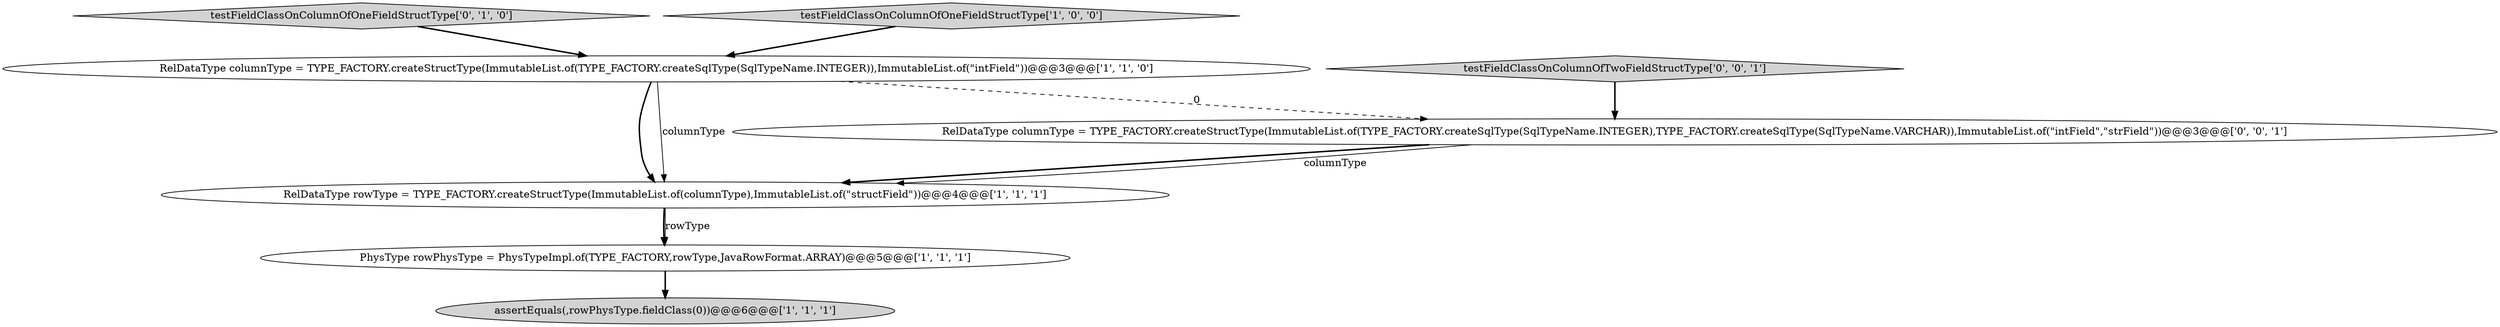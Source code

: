 digraph {
4 [style = filled, label = "assertEquals(,rowPhysType.fieldClass(0))@@@6@@@['1', '1', '1']", fillcolor = lightgray, shape = ellipse image = "AAA0AAABBB1BBB"];
6 [style = filled, label = "RelDataType columnType = TYPE_FACTORY.createStructType(ImmutableList.of(TYPE_FACTORY.createSqlType(SqlTypeName.INTEGER),TYPE_FACTORY.createSqlType(SqlTypeName.VARCHAR)),ImmutableList.of(\"intField\",\"strField\"))@@@3@@@['0', '0', '1']", fillcolor = white, shape = ellipse image = "AAA0AAABBB3BBB"];
5 [style = filled, label = "testFieldClassOnColumnOfOneFieldStructType['0', '1', '0']", fillcolor = lightgray, shape = diamond image = "AAA0AAABBB2BBB"];
1 [style = filled, label = "RelDataType columnType = TYPE_FACTORY.createStructType(ImmutableList.of(TYPE_FACTORY.createSqlType(SqlTypeName.INTEGER)),ImmutableList.of(\"intField\"))@@@3@@@['1', '1', '0']", fillcolor = white, shape = ellipse image = "AAA0AAABBB1BBB"];
7 [style = filled, label = "testFieldClassOnColumnOfTwoFieldStructType['0', '0', '1']", fillcolor = lightgray, shape = diamond image = "AAA0AAABBB3BBB"];
2 [style = filled, label = "RelDataType rowType = TYPE_FACTORY.createStructType(ImmutableList.of(columnType),ImmutableList.of(\"structField\"))@@@4@@@['1', '1', '1']", fillcolor = white, shape = ellipse image = "AAA0AAABBB1BBB"];
0 [style = filled, label = "PhysType rowPhysType = PhysTypeImpl.of(TYPE_FACTORY,rowType,JavaRowFormat.ARRAY)@@@5@@@['1', '1', '1']", fillcolor = white, shape = ellipse image = "AAA0AAABBB1BBB"];
3 [style = filled, label = "testFieldClassOnColumnOfOneFieldStructType['1', '0', '0']", fillcolor = lightgray, shape = diamond image = "AAA0AAABBB1BBB"];
5->1 [style = bold, label=""];
6->2 [style = bold, label=""];
1->2 [style = bold, label=""];
2->0 [style = bold, label=""];
3->1 [style = bold, label=""];
0->4 [style = bold, label=""];
1->6 [style = dashed, label="0"];
2->0 [style = solid, label="rowType"];
7->6 [style = bold, label=""];
6->2 [style = solid, label="columnType"];
1->2 [style = solid, label="columnType"];
}
